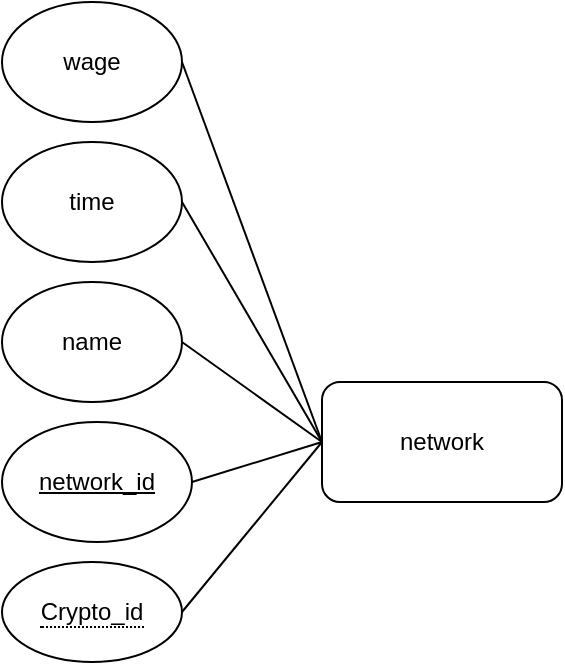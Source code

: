 <mxfile version="24.4.6" type="device">
  <diagram name="Page-1" id="RPYhb6V7pzEQKH627ZkS">
    <mxGraphModel dx="2100" dy="1138" grid="1" gridSize="10" guides="1" tooltips="1" connect="1" arrows="1" fold="1" page="1" pageScale="1" pageWidth="850" pageHeight="1100" math="0" shadow="0">
      <root>
        <mxCell id="0" />
        <mxCell id="1" parent="0" />
        <mxCell id="3kv_n7mYtZN25fNvnHeq-1" value="network" style="rounded=1;whiteSpace=wrap;html=1;" parent="1" vertex="1">
          <mxGeometry x="360" y="270" width="120" height="60" as="geometry" />
        </mxCell>
        <mxCell id="3kv_n7mYtZN25fNvnHeq-2" value="name" style="ellipse;whiteSpace=wrap;html=1;" parent="1" vertex="1">
          <mxGeometry x="200" y="220" width="90" height="60" as="geometry" />
        </mxCell>
        <mxCell id="3kv_n7mYtZN25fNvnHeq-3" value="&lt;u&gt;network_id&lt;/u&gt;" style="ellipse;whiteSpace=wrap;html=1;" parent="1" vertex="1">
          <mxGeometry x="200" y="290" width="95" height="60" as="geometry" />
        </mxCell>
        <mxCell id="3kv_n7mYtZN25fNvnHeq-4" value="" style="endArrow=none;html=1;rounded=0;exitX=1;exitY=0.5;exitDx=0;exitDy=0;" parent="1" source="3kv_n7mYtZN25fNvnHeq-3" edge="1">
          <mxGeometry width="50" height="50" relative="1" as="geometry">
            <mxPoint x="400" y="320" as="sourcePoint" />
            <mxPoint x="360" y="300" as="targetPoint" />
          </mxGeometry>
        </mxCell>
        <mxCell id="3kv_n7mYtZN25fNvnHeq-6" value="" style="endArrow=none;html=1;rounded=0;exitX=1;exitY=0.5;exitDx=0;exitDy=0;entryX=0;entryY=0.5;entryDx=0;entryDy=0;" parent="1" source="3kv_n7mYtZN25fNvnHeq-2" target="3kv_n7mYtZN25fNvnHeq-1" edge="1">
          <mxGeometry width="50" height="50" relative="1" as="geometry">
            <mxPoint x="400" y="320" as="sourcePoint" />
            <mxPoint x="450" y="270" as="targetPoint" />
          </mxGeometry>
        </mxCell>
        <mxCell id="3kv_n7mYtZN25fNvnHeq-8" value="" style="endArrow=none;html=1;rounded=0;exitX=1;exitY=0.5;exitDx=0;exitDy=0;entryX=0;entryY=0.5;entryDx=0;entryDy=0;" parent="1" source="5EQXQ2B8m0dF2Xu7otge-4" target="3kv_n7mYtZN25fNvnHeq-1" edge="1">
          <mxGeometry width="50" height="50" relative="1" as="geometry">
            <mxPoint x="300" y="390" as="sourcePoint" />
            <mxPoint x="450" y="270" as="targetPoint" />
          </mxGeometry>
        </mxCell>
        <mxCell id="5EQXQ2B8m0dF2Xu7otge-2" value="time" style="ellipse;whiteSpace=wrap;html=1;" vertex="1" parent="1">
          <mxGeometry x="200" y="150" width="90" height="60" as="geometry" />
        </mxCell>
        <mxCell id="5EQXQ2B8m0dF2Xu7otge-3" value="wage" style="ellipse;whiteSpace=wrap;html=1;" vertex="1" parent="1">
          <mxGeometry x="200" y="80" width="90" height="60" as="geometry" />
        </mxCell>
        <mxCell id="5EQXQ2B8m0dF2Xu7otge-4" value="&lt;span style=&quot;border-bottom: 1px dotted&quot;&gt;Crypto_id&lt;/span&gt;" style="ellipse;whiteSpace=wrap;html=1;align=center;" vertex="1" parent="1">
          <mxGeometry x="200" y="360" width="90" height="50" as="geometry" />
        </mxCell>
        <mxCell id="5EQXQ2B8m0dF2Xu7otge-5" value="" style="endArrow=none;html=1;rounded=0;exitX=1;exitY=0.5;exitDx=0;exitDy=0;" edge="1" parent="1" source="5EQXQ2B8m0dF2Xu7otge-2">
          <mxGeometry width="50" height="50" relative="1" as="geometry">
            <mxPoint x="300" y="260" as="sourcePoint" />
            <mxPoint x="360" y="300" as="targetPoint" />
          </mxGeometry>
        </mxCell>
        <mxCell id="5EQXQ2B8m0dF2Xu7otge-6" value="" style="endArrow=none;html=1;rounded=0;exitX=1;exitY=0.5;exitDx=0;exitDy=0;" edge="1" parent="1" source="5EQXQ2B8m0dF2Xu7otge-3">
          <mxGeometry width="50" height="50" relative="1" as="geometry">
            <mxPoint x="303" y="190" as="sourcePoint" />
            <mxPoint x="360" y="300" as="targetPoint" />
          </mxGeometry>
        </mxCell>
      </root>
    </mxGraphModel>
  </diagram>
</mxfile>
